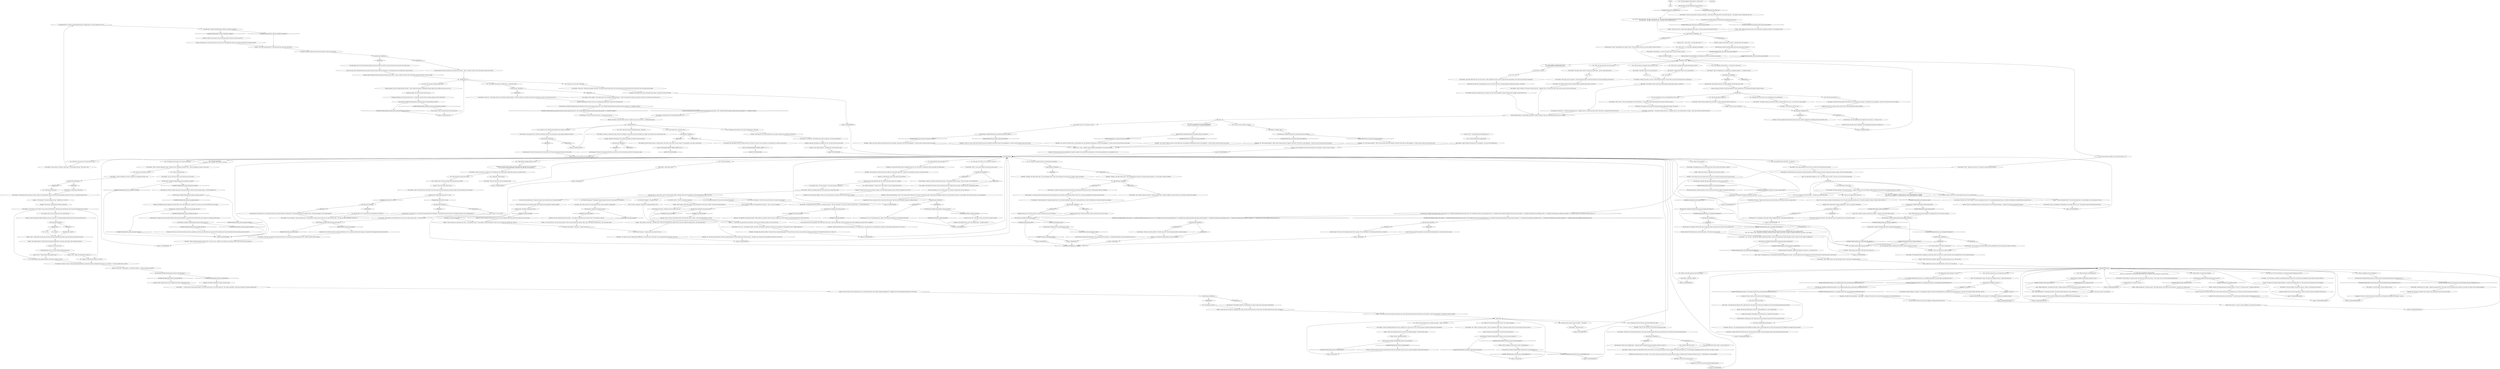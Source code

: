 # WHIRLING F1 / HARDIE TELLS YOU ABOUT LYNCHING
# The Lynching HUB
# ==================================================
digraph G {
	  0 [label="START"];
	  1 [label="input"];
	  2 [label="Conceptualization: It's almost an anthropological sight: watching him try to assert dominance over you."];
	  3 [label="You: \"*How* did you kill him?\""];
	  4 [label="Titus Hardie: Titus grins. \"I think you got your answer, Mr. Law.\""];
	  5 [label="Titus Hardie: \"Well...\" He picks up his beer can. \"Maybe you should just fuck off then?\""];
	  6 [label="You: \"You murdered him just like that -- no remorse?\""];
	  7 [label="Shanky: \"Yeah, who do you think we are?\""];
	  8 [label="Titus Hardie: \"About fuckin' time.\""];
	  9 [label="Reaction Speed: Just keep talking. Put something on the table. Something incriminating."];
	  10 [label="Titus Hardie: \"We all got a pair.\" He squints. \"We wore them the night we took the Pretty Boy out back and hung him. By the neck.\""];
	  11 [label="Kim Kitsuragi: The lieutenant waits for your reply. Patiently. His foot taps only a little."];
	  12 [label="Half Light: As he speaks, his fists contract, going through the pulling motion again, savouring it."];
	  13 [label="Logic: When the shit starts spinning it will *not* land on Mr. Claire -- that's the deal here. The fixer will ignore the notion completely, focusing on Titus' culpability."];
	  14 [label="Kim Kitsuragi: Variable[\"TASK.what_does_joyce_done\"]"];
	  15 [label="Variable[\"TASK.what_does_joyce_done\"]", shape=diamond];
	  16 [label="!(Variable[\"TASK.what_does_joyce_done\"])", shape=diamond];
	  17 [label="Suggestion: This is where he tries to sow discord between you two -- because he knows the company is responsible for bringing the mercenaries into town."];
	  18 [label="Logic: The autopsy did not reveal anything too conflicting this far. You just have to wing it."];
	  19 [label="You: \"We need more. Did you muffle him? We haven't heard any reports of screams.\""];
	  20 [label="Shanky: This little rat-faced fellow is solid, too. Always fidgety, yes -- but no change there."];
	  21 [label="Fat Angus: This one -- he's sweating profusely and has difficulty breathing. They've smartly kept him out of the conversation thus far. Definitely the weakest link in the chain."];
	  22 [label="Authority: Weren't you warned to *not* go down this path?! And yet you *still* go and do it..."];
	  23 [label="Elizabeth: \"No, you don't. What you have is seven honest men, who thought it forthcoming to tell you what happened -- so that you don't waste any more of your time.\""];
	  24 [label="LYNCHINGHUB"];
	  25 [label="You: (Bow to the bearded man.) \"Gangs are usually run by the oldest, most venerable member.\""];
	  26 [label="Jump to: [LYNCHINGHUB]"];
	  27 [label="Titus Hardie: \"Like what, copper?\""];
	  28 [label="Drama: Just keep it simple. He said they killed him. These uninitiated do not understand the fineries of Runic Science."];
	  29 [label="Jump to: [You: \"\"Guess what -- I've come upon somet...\"]"];
	  30 [label="You: (Address Elizabeth.) \"I don't have to. One of them was more complicit than others.\""];
	  31 [label="Jump to: [Titus Hardie: \"Titus grins. \"I think you got your...\"]"];
	  32 [label="Eugene: \"Yeah -- really. Had a gin and tonic up there, sang some Oranjese paratrooper song, and said he's gonna fuck everyone.\""];
	  33 [label="Half Light: It won't be for long, she means."];
	  34 [label="You: \"I need to talk to the victim.\""];
	  35 [label="Reaction Speed: No, he hasn't. Not yet."];
	  36 [label="Titus Hardie: \"And fuck you too, copper -- picking on Angus like this. We're done with this schoolyard shit. And just so you know, he *doesn't* have trouble breathing.\""];
	  37 [label="Shanky: \"Not in the *arresting mood*?\" His mean little eyes come alive with hatred."];
	  38 [label="Kim Kitsuragi: Variable[\"whirling.hardies_authority_strength_in_numbers\"]"];
	  39 [label="Variable[\"whirling.hardies_authority_strength_in_numbers\"]", shape=diamond];
	  40 [label="!(Variable[\"whirling.hardies_authority_strength_in_numbers\"])", shape=diamond];
	  41 [label="Perception (Sight): No such luck. Even *he* has a gun."];
	  42 [label="Visual Calculus: This is where the first shot will come from."];
	  43 [label="Kim Kitsuragi: IsKimHere()"];
	  44 [label="IsKimHere()", shape=diamond];
	  45 [label="!(IsKimHere())", shape=diamond];
	  46 [label="Jump to: [LYNCHINGHUB]"];
	  47 [label="Titus Hardie: \"Good luck with that.\" He grabs another beer. \"You've heard everything a *rent-a-cop* is gonna hear from us *real* law officials. You're lucky you didn't get a beating.\""];
	  48 [label="Jump to: [LYNCHINGHUB]"];
	  49 [label="Empathy: There's slight unease in him, suddenly. He regrets mentioning the rape."];
	  50 [label="Rhetoric: A trick question. Don't let her lead the conversation."];
	  51 [label="You: \"When did this *hanging incident* occur?\""];
	  52 [label="Glen: \"*Known* him?! We don't associate with scum like that, asshole!\""];
	  53 [label="Kim Kitsuragi: \"Don't worry,\" the lieutenant catches Titus's glance. \"We're *resourceful*. We'll find a good topic for us to discuss.\""];
	  54 [label="Kim Kitsuragi: Variable[\"TASK.get_the_dead_body_down_from_the_tree_done\"]"];
	  55 [label="Variable[\"TASK.get_the_dead_body_down_from_the_tree_done\"]", shape=diamond];
	  56 [label="!(Variable[\"TASK.get_the_dead_body_down_from_the_tree_done\"])", shape=diamond];
	  57 [label="Titus Hardie: \"Well,\" he says. \"You're not completely off. We *did* kill him -- we took him out back and hung him by the neck. Until he was dead.\""];
	  58 [label="Esprit de Corps: We had to have *something*. His foot-tapping has become less patient now."];
	  59 [label="Titus Hardie: \"Incriminating... now that's a big boy word.\" He puts his beer can down."];
	  60 [label="Reaction Speed: There's a catch hidden somewhere. He didn't confess so that you could take them all away. It's too simple."];
	  61 [label="Kim Kitsuragi: Variable[\"pier.joyce_met\"] == true"];
	  62 [label="Variable[\"pier.joyce_met\"] == true", shape=diamond];
	  63 [label="!(Variable[\"pier.joyce_met\"] == true)", shape=diamond];
	  64 [label="Kim Kitsuragi: \"Really?\""];
	  65 [label="You: \"I'm going to ask for one last time: Who did the dead man rape?\""];
	  66 [label="Physical Instrument: Certainly enough to not put up with this back-sass. Deliver a knock-down observation."];
	  67 [label="Kim Kitsuragi: Variable[\"whirling.hardie_eugene_our_bar\"]"];
	  68 [label="Variable[\"whirling.hardie_eugene_our_bar\"]", shape=diamond];
	  69 [label="!(Variable[\"whirling.hardie_eugene_our_bar\"])", shape=diamond];
	  70 [label="Jump to: [itstheendofthisbranch]"];
	  71 [label="You: All of them? Maybe *one* of them is fidgeting, cracking under the pressure?"];
	  72 [label="Titus Hardie: \"Yeah, lawman.\" He takes a step closer as well, fixing his ball cap. \"Why *don't* you?\""];
	  73 [label="Kim Kitsuragi: IsKimHere()"];
	  74 [label="IsKimHere()", shape=diamond];
	  75 [label="!(IsKimHere())", shape=diamond];
	  76 [label="Empathy: Beneath everything he's just a little bit grateful you didn't force him to get ugly."];
	  77 [label="Kim Kitsuragi: Variable[\"tc.sam_bo\"]"];
	  78 [label="Variable[\"tc.sam_bo\"]", shape=diamond];
	  79 [label="!(Variable[\"tc.sam_bo\"])", shape=diamond];
	  80 [label="Titus Hardie: \"Ain't no use keeping a stiff catalogue in your head, that's for sure.\" He wipes his mouth with the back of his hand."];
	  81 [label="You: \"How long had you known the victim?\""];
	  82 [label="Jump to: [LYNCHINGHUB]"];
	  83 [label="Kim Kitsuragi: \"The autopsy showed there were no ligature marks. His hands were not tied. Can you explain that?\""];
	  84 [label="Kim Kitsuragi: Variable[\"whirling.hardie_drama_rc_to_recognize_hardie_boys_are_lying_about_murdering_the_merc\"]"];
	  85 [label="Variable[\"whirling.hardie_drama_rc_to_recognize_hardie_boys_are_lying_about_murdering_the_merc\"]", shape=diamond];
	  86 [label="!(Variable[\"whirling.hardie_drama_rc_to_recognize_hardie_boys_are_lying_about_murdering_the_merc\"])", shape=diamond];
	  87 [label="Kim Kitsuragi: \"What are you doing, officer?\" He lowers his voice. \"We had enough questions to keep this going.\""];
	  88 [label="Rhetoric: You should have kept pushing if you had something."];
	  89 [label="confession"];
	  90 [label="You: \"A-ha, so you just confess to murder?\""];
	  91 [label="Kim Kitsuragi: IsKimHere()"];
	  92 [label="IsKimHere()", shape=diamond];
	  93 [label="!(IsKimHere())", shape=diamond];
	  94 [label="Titus Hardie: Titus grins. \"I think you got your answer, Mr. Law.\""];
	  95 [label="You: \"'Pines cow', who's that?\""];
	  96 [label="Reaction Speed: The lieutenant goes in for the leg sweep -- Titus does not see it coming."];
	  97 [label="Fat Angus: \"No.\" He looks up, startled, his forehead shiny from sweat. A few coiled locks are peeking out from under his warm woollen hat."];
	  98 [label="Shanky: \"Of course he's having trouble breathing -- just look at how fucking fat he is!\" The man next to the big guy bursts out laughing."];
	  99 [label="Jump to: [Untitled hub (04)]"];
	  100 [label="Kim Kitsuragi: Variable[\"whirling.hardies_perception_hear_elia_unbuttoning_his_holster\"]"];
	  101 [label="Variable[\"whirling.hardies_perception_hear_elia_unbuttoning_his_holster\"]", shape=diamond];
	  102 [label="!(Variable[\"whirling.hardies_perception_hear_elia_unbuttoning_his_holster\"])", shape=diamond];
	  103 [label="Jump to: [Hardiehub1]"];
	  104 [label="Titus Hardie: \"That's right, lawman.\" He spits through his teeth. \"And then we hanged the fuck.\""];
	  105 [label="Jump to: [EVIDENCE HUB]"];
	  106 [label="Rhetoric: All -- seven -- together. They're diluting responsibility. It's an anti-arrest tactic."];
	  107 [label="Encyclopedia: The River Esperance Correctional Facility -- a military prison run by the Coalition, dubbed *Reunion* by the inmates. The origin of the name is unknown."];
	  108 [label="Elizabeth: \"That's enough insinuation for today, Titus.\" She turns to you. \"Officer, your interview is drawing to an end. Don't waste your last questions.\""];
	  109 [label="Titus Hardie: \"Why?\" he hisses through his teeth. \"Because he was worthless mercenary scum -- *and* he stepped out of line. In *my* town.\""];
	  110 [label="Eugene: \"Yeah, this girl's on the mic, a beautiful girl, young. Gets into the second verse of 'Lover Lake'. The fucker grabs her legs, starts screaming...\""];
	  111 [label="Elizabeth: \"Titus, do *not* answer. You have been forthcoming enough.\""];
	  112 [label="You: \"Okay, besides crimes against karaoke, what did he actually do wrong?\""];
	  113 [label="Rhetoric: Seems like they don't want to talk about that rape Titus mentioned. Why not? This is a serious allegation. Make them talk about it."];
	  114 [label="Jump to: [assault hub]"];
	  115 [label="Logic: This is where an autopsy would come in handy -- you have to work with what you know."];
	  116 [label="Kim Kitsuragi: Variable[\"whirling.hardies_phys_int_enough_with_backsass\"]"];
	  117 [label="Variable[\"whirling.hardies_phys_int_enough_with_backsass\"]", shape=diamond];
	  118 [label="!(Variable[\"whirling.hardies_phys_int_enough_with_backsass\"])", shape=diamond];
	  119 [label="Alain: \"Right fucking here.\" He spreads his hands. \"Eugene already told you that the fuck had started coming to *our* bar...\""];
	  120 [label="Alain: \"Right fucking here.\" He spreads his hands. \"The fucker started coming to our bar. Asking for it.\""];
	  121 [label="You: First, tell me who's solid?"];
	  122 [label="You: Who's cracking under the pressure?"];
	  123 [label="Titus Hardie: \"Fuck off, Shanky,\" the big boss steps in. \"Angus is a powerful guy. All muscle.\""];
	  124 [label="Jump to: [itstheendofthisbranch]"];
	  125 [label="Inland Empire: The bore's the size of your eye. I can almost see the stars."];
	  126 [label="You: \"Fine, I only have one pair of handcuffs anyway.\" (Back off.)"];
	  127 [label="You: \"You're involved. Somehow. I just don't have proof -- yet.\""];
	  128 [label="You: \"I have spoken to the head of the Union.\"\n\"We have spoken to the head of the Union.\""];
	  129 [label="You: \"So, what are we going to do now?\" (Conclude the questioning.)"];
	  130 [label="Titus Hardie: \"We hanged him up by his neck until he got real still. Wasn't that obvious, copper?\""];
	  131 [label="Titus Hardie: \"Quiet!\" Titus gives Glen a stern look. \"He came around 'bout three weeks ago, when that *Pines* cow first sailed into town. Happy?\""];
	  132 [label="Kim Kitsuragi: IsKimHere()"];
	  133 [label="IsKimHere()", shape=diamond];
	  134 [label="!(IsKimHere())", shape=diamond];
	  135 [label="Kim Kitsuragi: IsKimHere()"];
	  136 [label="IsKimHere()", shape=diamond];
	  137 [label="!(IsKimHere())", shape=diamond];
	  138 [label="You: Things aren't quite right here, are they?"];
	  139 [label="You: Variable[\"whirling.hardie_drama_rc_to_recognize_hardie_boys_are_lying_about_murdering_the_merc\"]"];
	  140 [label="Variable[\"whirling.hardie_drama_rc_to_recognize_hardie_boys_are_lying_about_murdering_the_merc\"]", shape=diamond];
	  141 [label="!(Variable[\"whirling.hardie_drama_rc_to_recognize_hardie_boys_are_lying_about_murdering_the_merc\"])", shape=diamond];
	  142 [label="Jump to: [LYNCHINGHUB]"];
	  143 [label="You: \"Glad we cleared that up.\""];
	  144 [label="Half Light: The man gets a strange gleam in his eyes. His fists contract as if going through the pulling motion again, savouring it."];
	  145 [label="Titus Hardie: \"We did this,\" -- he looks you dead in the eye -- \"together. All of us. Until he was dead. That's why there's a container belt around his neck.\""];
	  146 [label="Half Light: As he speaks, his fists contract, going through the pulling motion again, savouring it."];
	  147 [label="Kim Kitsuragi: Variable[\"whirling.hardies_rhet_show_them_some_evidence\"]"];
	  148 [label="Variable[\"whirling.hardies_rhet_show_them_some_evidence\"]", shape=diamond];
	  149 [label="!(Variable[\"whirling.hardies_rhet_show_them_some_evidence\"])", shape=diamond];
	  150 [label="Shanky: \"Yeah, go arrest communism!\""];
	  151 [label="Untitled hub"];
	  152 [label="Kim Kitsuragi: \"No, no,\" the lieutenant says, calmly. \"We'll stay here and discuss what happened that night.\""];
	  153 [label="Kim Kitsuragi: \"By the 'Pines cow' you mean Joyce Messier, the representative for Wild Pines?\" The lieutenant pretends to check his notes. \"The same company you're striking against?\""];
	  154 [label="Eugene: \"'Show me your cunt! Why don't you show me your cunt?' Then he gets knocked on the head with a wine bottle -- doesn't even fall down!\" He shakes his head in disbelief."];
	  155 [label="Titus Hardie: \"What about him?\""];
	  156 [label="You: \"Where did all this action take place?\""];
	  157 [label="Kim Kitsuragi: IsKimHere()"];
	  158 [label="IsKimHere()", shape=diamond];
	  159 [label="!(IsKimHere())", shape=diamond];
	  160 [label="Suggestion: Rent-a-cop? So that's what this is about. He doesn't see you as his equal."];
	  161 [label="New jump"];
	  162 [label="Rhetoric: He killed the guy for stepping out of line? What, is Mr. Titus Hardie here a *fascist*? No sir, he is not. Get to the bottom of it. Ask again."];
	  163 [label="Elizabeth: \"Are you deaf? There will be no singling anyone out. You can't arrest *a* Hardie boy without arresting *all* Hardie boys.\""];
	  164 [label="You: (Point at Elizabeth.) \"I thought she did.\""];
	  165 [label="Composure: Titus is solid as a rock, and so are a few others, but..."];
	  166 [label="You: (Lie) \"He told me it was you who killed him. Why is that?\""];
	  167 [label="You: \"Guess what -- I've come upon something incriminating.\""];
	  168 [label="Elizabeth: \"No.\" The woman interjects. \"These *seven* honest men have *equally* come forth. They told you what happened -- so that you don't waste any more of your time.\""];
	  169 [label="Elizabeth: \"That's for the courts in Le Jardin to decide, not for the officer making an arrest. Which we all know you won't be.\""];
	  170 [label="Theo: The old man lets out an annoyed cough, then reaches into his pocket for another cigarette."];
	  171 [label="Titus Hardie: \"Why don't you ask *her* about the Pretty Boy? I'm sure she has interesting things to say -- when you ask her *hard* enough.\""];
	  172 [label="Eugene: \"Yeah, he said it was his 'favourite joint' now, started coming here every night! Drinking, grabbing girls -- grabbed one of ours mid-karaoke. Right there on the stage!\""];
	  173 [label="You: \"Was this the same girl who was sexually assaulted -- *raped*, you said?\""];
	  174 [label="You: \"Right, but *who* did he rape then? This is a very serious allegation.\""];
	  175 [label="Jump to: [itstheendofthisbranch]"];
	  176 [label="Encyclopedia: All mighty god! Even Dick Mullen only has a .45!"];
	  177 [label="Titus Hardie: \"Am I gonna have to?\" He tilts his head like a hawk, eyes narrowing to a mere shadow beneath his ball cap."];
	  179 [label="Titus Hardie: \"How the fuck do I know? Anyone could have shot him. Target practice maybe?\" Another sip. He's tight-lipped suddenly."];
	  180 [label="Kim Kitsuragi: IsKimHere()"];
	  181 [label="IsKimHere()", shape=diamond];
	  182 [label="!(IsKimHere())", shape=diamond];
	  183 [label="Kim Kitsuragi: \"I've done this job for long enough to know that people don't just confess to first-degree murder. *Even* if it is a group responsibility. We're going to look into this.\""];
	  184 [label="Composure: This isn't a man who just loses his cool in a murderous way. There was more than one line crossed. The situation must have been beyond critical. Ask him again why he did it."];
	  185 [label="You: \"Why are your boot prints all over the scene?\""];
	  186 [label="Kim Kitsuragi: \"Can you give us a few more details? Did you muffle him? We haven't heard any reports of screams.\""];
	  187 [label="Elizabeth: \"Maybe wrap it up instead?\" She doesn't even look at you."];
	  188 [label="Logic: We've hit a wall. Giving the body a more thorough look might give us some leverage. Just saying."];
	  189 [label="Titus Hardie: \"The Pretty Boy?\" He takes a sip from his can. \"You guys really love talking about that Pretty Boy...\"\n\"The Pretty Boy?\" He takes a sip from his can. \"You really *love* talking about him...\""];
	  190 [label="You: \"Yes -- him.\""];
	  191 [label="You: \"I wanna talk about the hanging again.\""];
	  192 [label="Jump to: [You: \"\"I wanna talk about the hanging aga...\"]"];
	  193 [label="Kim Kitsuragi: IsKimHere()"];
	  194 [label="IsKimHere()", shape=diamond];
	  195 [label="!(IsKimHere())", shape=diamond];
	  196 [label="Shanky: \"It's not the fat-ass!\" the scrawny guy shrieks. \"Titus runs the Hardie boys, genius! That's why we're called the *Hardie boys*, ain't that right, fellas?\""];
	  197 [label="You: \"Right, but what did he actually do *wrong*?\""];
	  198 [label="Kim Kitsuragi: Variable[\"whirling.hardie_authority_two_years_of_cop_school\"]"];
	  199 [label="Variable[\"whirling.hardie_authority_two_years_of_cop_school\"]", shape=diamond];
	  200 [label="!(Variable[\"whirling.hardie_authority_two_years_of_cop_school\"])", shape=diamond];
	  201 [label="You: \"How did you manage to overpower him?\"\n\"Wasn't he a trained killer, from Oranjese special forces? If yes, then how did you manage to overpower him?\""];
	  202 [label="You: \"Mr. Tatts, what did you use to knock the victim out?\""];
	  203 [label="Kim Kitsuragi: Variable[\"whirling.hardies_reaction_kim_goes_for_legsweep\"]"];
	  204 [label="Variable[\"whirling.hardies_reaction_kim_goes_for_legsweep\"]", shape=diamond];
	  205 [label="!(Variable[\"whirling.hardies_reaction_kim_goes_for_legsweep\"])", shape=diamond];
	  206 [label="Reaction Speed: That definitely caught him off guard. In comes No. 2 to take care of it."];
	  207 [label="Esprit de Corps: Easy. Walk back from the provocation. They're armed, and they outnumber us. The lieutenant tries to establish eye contact with you."];
	  208 [label="Hand/Eye Coordination: That's an Ister 50. A Zsiemsk-made monstrosity. It'll blow your head clean off."];
	  209 [label="Rhetoric: He doesn't *actually* want to hurt you. There's an easy way out of this -- a self-deprecating joke."];
	  210 [label="Kim Kitsuragi: IsKimHere()"];
	  211 [label="IsKimHere()", shape=diamond];
	  212 [label="!(IsKimHere())", shape=diamond];
	  213 [label="Jump to: [LYNCHINGHUB]"];
	  214 [label="Kim Kitsuragi: Variable[\"TASK.return_to_hardies_with_more_evidence\"]"];
	  215 [label="Variable[\"TASK.return_to_hardies_with_more_evidence\"]", shape=diamond];
	  216 [label="!(Variable[\"TASK.return_to_hardies_with_more_evidence\"])", shape=diamond];
	  217 [label="Elizabeth: \"No.\" The woman interjects. \"These *seven* honest men have *equally* come forth. They told you what happened -- so that you don't waste any more of your time.\""];
	  218 [label="Titus Hardie: \"The stupid-ass cow Wild Pines sent to fuck us over. But you know what...\" He rubs his chin."];
	  219 [label="Kim Kitsuragi: Variable[\"whirling.hardies_heard_someone_was_raped\"]"];
	  220 [label="Variable[\"whirling.hardies_heard_someone_was_raped\"]", shape=diamond];
	  221 [label="!(Variable[\"whirling.hardies_heard_someone_was_raped\"])", shape=diamond];
	  222 [label="Alain: \"Or sent them to Reunion to *rot* -- for twenty years, for *life*?!\" He says it as if it were worse than dying."];
	  223 [label="Shanky: \"Didn't they teach you *anything* at the cop school, idiot?\""];
	  224 [label="Titus Hardie: \"No, no, no...\" He shakes his head: \"FUCK NO! The big dick is right here, asshole! You're looking at it!\" He grabs his crotch. \"Right fucking here!\""];
	  225 [label="Kim Kitsuragi: IsKimHere()"];
	  226 [label="IsKimHere()", shape=diamond];
	  227 [label="!(IsKimHere())", shape=diamond];
	  228 [label="Kim Kitsuragi: \"What kind of mercenary?\""];
	  229 [label="Titus Hardie: \"The kind that shows up when you start a strike. The *experienced* kind, too. Had Co Hoi and Semenine written all over him -- ex-Oranjese Special Forces.\""];
	  230 [label="Titus Hardie: He looks you dead in the eye. \"Because we *did*. All of us together. I hope he told the story straight. I hope he told it well.\""];
	  231 [label="Titus Hardie: \"Container belt? Like we use in the harbour?\""];
	  232 [label="Titus Hardie: \"Vermillion? Like we use in the harbour?\""];
	  233 [label="Shanky: A burst of laughter in the room; the little guy is the loudest. \"Good one, Titus!\" he fawns."];
	  234 [label="Kim Kitsuragi: IsKimHere()"];
	  235 [label="IsKimHere()", shape=diamond];
	  236 [label="!(IsKimHere())", shape=diamond];
	  237 [label="Kim Kitsuragi: Variable[\"yard.hanged_spoke_to_the_corpse\"]  or  (Variable[\"whirling.hardie_postviscal_scan\"]  and  Variable[\"yard.sense_viscal_greeting_done\"])  or  Variable[\"cargo.containeryard_finish_the_pile_of_belts_thought\"]  or  Variable[\"yard.hanged_rope_airlifting_carfo\"]  or  Variable[\"yard.hanged_rope_industrial_strength\"]  or  Variable[\"cargo.evrart_hardieboys_did_the_merco_in\"]"];
	  238 [label="Variable[\"yard.hanged_spoke_to_the_corpse\"]  or  (Variable[\"whirling.hardie_postviscal_scan\"]  and  Variable[\"yard.sense_viscal_greeting_done\"])  or  Variable[\"cargo.containeryard_finish_the_pile_of_belts_thought\"]  or  Variable[\"yard.hanged_rope_airlifting_carfo\"]  or  Variable[\"yard.hanged_rope_industrial_strength\"]  or  Variable[\"cargo.evrart_hardieboys_did_the_merco_in\"]", shape=diamond];
	  239 [label="!(Variable[\"yard.hanged_spoke_to_the_corpse\"]  or  (Variable[\"whirling.hardie_postviscal_scan\"]  and  Variable[\"yard.sense_viscal_greeting_done\"])  or  Variable[\"cargo.containeryard_finish_the_pile_of_belts_thought\"]  or  Variable[\"yard.hanged_rope_airlifting_carfo\"]  or  Variable[\"yard.hanged_rope_industrial_strength\"]  or  Variable[\"cargo.evrart_hardieboys_did_the_merco_in\"])", shape=diamond];
	  240 [label="Jump to: [Hardiehub1]"];
	  241 [label="Encyclopedia: Chaise électrique is the method of capital punishment in Revachol under the Coalition. During the Suzerain's reign it used to be the firing squad."];
	  242 [label="Empathy: He's clearly been in solitary confinement -- and at a young age, nonetheless."];
	  243 [label="Titus Hardie: \"You keep him the fuck out of this.\" He leans toward you. \"We have *autonomy*. It's all on us. Evrart runs the Union -- *I* run the Hardie boys.\""];
	  244 [label="You: \"So he was a mercenary, that's it?\""];
	  245 [label="You: \"Really?\""];
	  246 [label="Alain: \"My fucking elbow, copper.\" He looks you straight in the eye. \"Samaran boxing-style.\""];
	  247 [label="Shanky: \"Right fucking here.\" He looks around. \"The fucker pranced in here like he owns the place -- got what was coming to him.\""];
	  248 [label="Kim Kitsuragi: Variable[\"whirling.hardie_eugene_our_bar\"]"];
	  249 [label="Variable[\"whirling.hardie_eugene_our_bar\"]", shape=diamond];
	  250 [label="!(Variable[\"whirling.hardie_eugene_our_bar\"])", shape=diamond];
	  251 [label="Jump to: [itstheendofthisbranch]"];
	  252 [label="Eugene: Him neither. Mostly keeps to his tomato juice, or whatever he's got there."];
	  253 [label="Kim Kitsuragi: By your side, the lieutenant keeps his hand away from his holster. You hear the nylon of his coat hiss as he steps closer."];
	  254 [label="Kim Kitsuragi: IsKimHere()"];
	  255 [label="IsKimHere()", shape=diamond];
	  256 [label="!(IsKimHere())", shape=diamond];
	  257 [label="Jump to: [NewspaperEndgame(\"HARIES_ARREST_W_KI ...]"];
	  258 [label="Jump to: [LYNCHINGHUB]"];
	  259 [label="Electrochemistry: Tomato juice? Just tomato juice? A non-alcoholic tomato juice? What's the point of that?"];
	  260 [label="Half Light: No, fuck him. Murder rage never came from *nothing*. Hit him with the question again -- why'd he fucking do it?"];
	  261 [label="Kim Kitsuragi: Variable[\"whirling.hardies_gonna_ask_again_old_man\"]"];
	  262 [label="Variable[\"whirling.hardies_gonna_ask_again_old_man\"]", shape=diamond];
	  263 [label="!(Variable[\"whirling.hardies_gonna_ask_again_old_man\"])", shape=diamond];
	  264 [label="Kim Kitsuragi: Variable[\"whirling.hardies_gonna_ask_again_old_man\"]"];
	  265 [label="Variable[\"whirling.hardies_gonna_ask_again_old_man\"]", shape=diamond];
	  266 [label="!(Variable[\"whirling.hardies_gonna_ask_again_old_man\"])", shape=diamond];
	  267 [label="You: \"Why did you kill him?\"\n\"I'm going to ask you again, Titus. Why'd you kill him?\""];
	  268 [label="You: \"Honestly, I drink so much I can't really remember anyone I've sent behind bars.\""];
	  269 [label="Titus Hardie: Titus grins. \"Rest assured, lawman, none worse than our guy. He got what was coming to him.\""];
	  270 [label="Elizabeth: \"You don't have to answer any of his questions,\" the fixer turns to remind Titus.\n\"You don't have to keep answering his questions,\" the fixer turns to remind Titus."];
	  271 [label="You: \"The autopsy revealed the victim's hands were not tied. No signs of struggle. How do you explain *that*?\"\n\"Now *you* listen to *me*, Sonny-Jim. The autopsy showed the victim's hands weren't tied. No signs of struggle. Explain this and make it 'real simple'.\""];
	  272 [label="You: \"Why was there a *Vermillion* belt around his neck?\""];
	  273 [label="Shanky: \"They love him, boss. Spent all day digging around in there. Can't get enough of that Pretty Boy smell.\""];
	  274 [label="Rhetoric: You had something other than the bizarre vision too, right? You better have something, because this didn't work."];
	  275 [label="You: (Address Titus.) \"No, but seriously -- who calls the shots around here?\""];
	  276 [label="You: \"It's the eighth Hardie boy. The one who's missing. The big dick.\""];
	  277 [label="Fat Angus: The sweaty man turns red and looks first down, then around him, apologetically."];
	  278 [label="Eugene: \"A live grenade.\" The man spreads his arms. \"Right here in *our* bar!\""];
	  279 [label="Eugene: \"Cause one night he walked straight up to the mic and said: 'I'm Oranjese goddamn Special Forces and I'm gonna fuck you all'.\""];
	  280 [label="Titus Hardie: \"... to kill us all if we don't open the gates, if we don't let the scabs in. If we don't bend over.\" He cracks his knuckles. \"And that was *before* he started coming *here*.\""];
	  281 [label="Kim Kitsuragi: \"He grabbed someone?\" The lieutenant is trying to make sense of this flood of information."];
	  282 [label="You: \"Embarrassment? That's idiotic. I need to talk to her.\""];
	  283 [label="Endurance: A single sentence would wear him out. He can't take the *length* of the questioning. Keep it going long enough and he'll crack."];
	  284 [label="You: \"Hey, you!\" (Turn to the big guy.) \"You having trouble breathing over there?\""];
	  285 [label="Kim Kitsuragi: Variable[\"whirling.hardie_of_course_hes_got_trouble_bretahing_look_how_fucking_fat_he_is\"]"];
	  286 [label="Variable[\"whirling.hardie_of_course_hes_got_trouble_bretahing_look_how_fucking_fat_he_is\"]", shape=diamond];
	  287 [label="!(Variable[\"whirling.hardie_of_course_hes_got_trouble_bretahing_look_how_fucking_fat_he_is\"])", shape=diamond];
	  288 [label="Half Light: A fearful readiness, like an electrical charge, raises hairs in the room."];
	  289 [label="You: \"You're under arrest.\" (Grab his wrist.)"];
	  290 [label="Empathy: Beneath everything he's grateful, just a bit. You don't force him to get ugly."];
	  291 [label="Titus Hardie: \"Yes, run home, lonely *rent-a-cop*.\" He grabs another beer. \"*Real* law officials are done with you. You're lucky you didn't get a beating.\""];
	  292 [label="Kim Kitsuragi: Variable[\"TASK.return_to_hardies_with_more_evidence\"]"];
	  293 [label="Variable[\"TASK.return_to_hardies_with_more_evidence\"]", shape=diamond];
	  294 [label="!(Variable[\"TASK.return_to_hardies_with_more_evidence\"])", shape=diamond];
	  295 [label="Composure: Keep your eye on this 'powerful guy'. Sooner or later he's going to break like a piece of twig."];
	  296 [label="Jump to: [NewspaperEndgame(\"HARIES_ARREST\", \"M ...]"];
	  297 [label="Suggestion: This was a good move. Also, notice how Titus doesn't *like* her much. Especially when she's calling the shots."];
	  298 [label="Jump to: [LYNCHINGHUB]"];
	  299 [label="You: \"Be more specific. How did you subdue him?\""];
	  300 [label="Jump to: [LYNCHINGHUB]"];
	  301 [label="You: \"What kind of mercenary?\""];
	  302 [label="You: \"Yes. Why?\""];
	  303 [label="You: \"Yes.\""];
	  304 [label="Kim Kitsuragi: IsKimHere()"];
	  305 [label="IsKimHere()", shape=diamond];
	  306 [label="!(IsKimHere())", shape=diamond];
	  307 [label="Titus Hardie: \"How many people have you sent to the *chaise*? Ever felt remorse for them?\""];
	  308 [label="You: (Point at the harbour.) \"Evrart Claire runs the Union. You answer to him, right?\""];
	  309 [label="Authority: He *has* authority in the group, but it wasn't him calling the shots that night. Hasn't been him for a long time."];
	  310 [label="Authority: He wasn't calling the shots that night... or any night. If anything, he was used as a tool -- for carrying, or clean-up."];
	  311 [label="Kim Kitsuragi: IsKimHere()"];
	  312 [label="IsKimHere()", shape=diamond];
	  313 [label="!(IsKimHere())", shape=diamond];
	  314 [label="You: \"By the 'Pines cow' you mean Joyce, the negotiator for Wild Pines?\""];
	  315 [label="Titus Hardie: \"Wrong?!\" he roars. \"He harassed women. Raped one. Harassed workers. Threatened to kill some as a *warning*...\" He wipes spittle from his mouth."];
	  316 [label="Kim Kitsuragi: IsKimHere()"];
	  317 [label="IsKimHere()", shape=diamond];
	  318 [label="!(IsKimHere())", shape=diamond];
	  319 [label="Jump to: [assault hub]"];
	  320 [label="Kim Kitsuragi: Variable[\"TASK.perform_field_autopsy_done\"]"];
	  321 [label="Variable[\"TASK.perform_field_autopsy_done\"]", shape=diamond];
	  322 [label="!(Variable[\"TASK.perform_field_autopsy_done\"])", shape=diamond];
	  323 [label="Eugene: \"Yeah, man, weren't you listening?\""];
	  324 [label="Composure: This one is a stone wall. You won't get more out of them about the night of the murder -- not yet."];
	  325 [label="Untitled hub (06)"];
	  326 [label="Shanky: \"The little guy? *You're* the little guy now,\" he grins, the gap in his teeth like a rotting hole."];
	  327 [label="Kim Kitsuragi: Variable[\"yard.footprints_seen\"]"];
	  328 [label="Variable[\"yard.footprints_seen\"]", shape=diamond];
	  329 [label="!(Variable[\"yard.footprints_seen\"])", shape=diamond];
	  330 [label="Inland Empire: Countless lines separate life and death. What terminal boundary was crossed here? Men like Titus don't murder over nothing. Ask him again."];
	  331 [label="Kim Kitsuragi: Variable[\"yard.hanged_result_hands_not_tied\"]"];
	  332 [label="Variable[\"yard.hanged_result_hands_not_tied\"]", shape=diamond];
	  333 [label="!(Variable[\"yard.hanged_result_hands_not_tied\"])", shape=diamond];
	  334 [label="Titus Hardie: The last thing you hear is a little murmur. Not a blast, not an echo. No one screams. It's impossible to say where it comes from..."];
	  335 [label="You: \"What I do is *different*. I enforce the law. You just kill people like it's nothing.\"\n\"What we do is *different*. We enforce the law. You just kill people like it's nothing.\""];
	  336 [label="Titus Hardie: \"But you see, a *law*, lawman,\" he says, squeezing his beer can, \"is something people agree upon.  And here in Martinaise we agreed that this man had to die.\""];
	  337 [label="Jump to: [LYNCHINGHUB]"];
	  338 [label="You: \"Right. Maybe another question then?\""];
	  339 [label="Titus Hardie: \"We overpowered him, dragged his unconscious body to the tree, put a noose around his neck and hanged him 'til he was dead and steady.\""];
	  340 [label="Titus Hardie: \"Uh... we, huh...\" He looks even more irritated than before. \"Look, I'm not gonna play Twenty Questions with you, coppo. I'll say it again: We killed him.\""];
	  341 [label="Elizabeth: \"Disregard the outburst, officer.\" She gives Titus a condescending glance. \"None of the boys have any more comments on their power relations. That night they acted as one. That's all.\""];
	  342 [label="Titus Hardie: \"Evrart?\""];
	  343 [label="Kim Kitsuragi: \"Funny,\" the lieutenant says without a smile. \"But my partner and I have a serious matter to discuss with you.\""];
	  344 [label="You: \"He said communism killed him.\""];
	  345 [label="Titus Hardie: \"Well, what'cha chatting me up for then? Go arrest communism before it skips town.\""];
	  346 [label="Authority: They're playing to their *considerable* strength in numbers. Don't talk about arresting them. You'll only bring attention to your inability to do so."];
	  347 [label="You: And Reunion, what's that?"];
	  348 [label="Shanky: \"Theo's a great guy, a great guy, but c'mon...\" He spreads his arms. \"*Titus Hardie* runs the Hardie boys. That's why we're called the *Hardie boys*, genius!\""];
	  349 [label="Rhetoric: \"...that there's any question who's the leader.\" That's how he would have ended it. Titus won't let him."];
	  350 [label="Authority: That's it. There's some kind of power issue they don't want to admit -- and the missing Hardie is involved."];
	  351 [label="Titus Hardie: \"I can't prove it, but I *know* he was sent by the Wild Pines. They hire merc-shit like that. Story of every strike from here to Samara.\""];
	  352 [label="Rhetoric: From rape -- to harassment -- to threats of violence -- why the strange de-escalation?"];
	  353 [label="Kim Kitsuragi: Variable[\"whirling.hardie_rhetoric_why_deescalate\"]"];
	  354 [label="Variable[\"whirling.hardie_rhetoric_why_deescalate\"]", shape=diamond];
	  355 [label="!(Variable[\"whirling.hardie_rhetoric_why_deescalate\"])", shape=diamond];
	  356 [label="Authority: They keep speaking for Titus so that he wouldn't get his hands muddy with too much explaining."];
	  357 [label="Authority: Titus lets the others clear out the details -- so he doesn't get his hands muddy with explaining too much."];
	  358 [label="You: \"There's something you're not telling me.\""];
	  359 [label="Jump to: [itstheendofthisbranch]"];
	  360 [label="Jump to: [itstheendofthisbranch]"];
	  361 [label="Kim Kitsuragi: Variable[\"whirling.hardies_hecordination_iter50_zsiemsk_made_monstrosity\"]  and  Variable[\"doomed.bookstore_mullen_crime_hub_reached\"]  or  Variable[\"tc.mullen\"]"];
	  362 [label="Variable[\"whirling.hardies_hecordination_iter50_zsiemsk_made_monstrosity\"]  and  Variable[\"doomed.bookstore_mullen_crime_hub_reached\"]  or  Variable[\"tc.mullen\"]", shape=diamond];
	  363 [label="!(Variable[\"whirling.hardies_hecordination_iter50_zsiemsk_made_monstrosity\"]  and  Variable[\"doomed.bookstore_mullen_crime_hub_reached\"]  or  Variable[\"tc.mullen\"])", shape=diamond];
	  364 [label="Titus Hardie: \"Good one.\" The big man nods, but he's not laughing. \"You need to go and cool off right now, copper. Can't joke your way out of the next one.\""];
	  365 [label="Elizabeth: \"Nothing,\" her reply comes sharp. \"Your investigation here is done. You should go back to Jamrock -- to your station, where you belong.\""];
	  366 [label="Jump to: [You: \"\"Okay, besides crimes against karao...\"]"];
	  367 [label="Jump to: [Hardiehub1]"];
	  368 [label="Jump to: [LYNCHINGHUB]"];
	  369 [label="Encyclopedia: Samaran boxing, or *Sam Bo*, is an eloquently violent set of one-on-one fighting moves originating from the Samaran isola. *Sam Bo style* implies stealth, cleverness, and cool."];
	  370 [label="You: \"I have spoken to the dead man -- in a *bizarre* occult vision.\""];
	  371 [label="Shanky: \"That's right, asshole! Titus Hardie runs the Hardie boys! Ain't that so, fellas?\" He looks around for approval."];
	  372 [label="Alain: \"Yeah, *I* knocked him out.\" The tattooed one speaks up, banging on his chest. \"Came up behind him and clubbed him in the back of the head. He went down like a sack of sand.\""];
	  373 [label="Kim Kitsuragi: IsKimHere()"];
	  374 [label="IsKimHere()", shape=diamond];
	  375 [label="!(IsKimHere())", shape=diamond];
	  376 [label="Titus Hardie: \"Why not? Yap my ear off, I got nothing to hide.\""];
	  377 [label="You: \"Honestly, the occult vision was too confusing for me to understand.\""];
	  378 [label="You: \"That's it, the game's over. I got the perpetrator!\"\n\"That's it, the game's over. We got the perpetrator!\""];
	  379 [label="Rhetoric: This isn't something he came up with on the spot. It's his standard reasoning -- a product of many years of being Titus Hardie."];
	  380 [label="Titus Hardie: He nods to his friend. \"The fucker got what was coming to him. Our conscience is clean.\""];
	  381 [label="Elizabeth: \"Yes, there are *some* administrative differences,\" she gives Titus a stern look, \"but on that night they all acted as *one* man.\""];
	  382 [label="You: \"Hold on, how do you even know he was in special forces?\""];
	  383 [label="Drama: Sire, the tale is true."];
	  384 [label="Titus Hardie: \"What you *need* is to get THE FUCK OUT OF MY FACE!\" You hear the aluminium crack in his palm as he squeezes the beer can. \"I've had enough of explaining myself to you fucks. He's dead, it's done!\""];
	  385 [label="Drama: This one has a distinct style. He puts so much whiny emotion into everything he says it's hard to see if he's lying. But he *could* be."];
	  386 [label="Empathy: His 'all muscle' comment wasn't sarcastic. He's genuinely trying to look out for Angus."];
	  387 [label="You: \"Easy now. Let's just talk.\" (Back off.)"];
	  388 [label="Titus Hardie: \"Wise move.\" He leans back against the table. \"You made the right choice there. Now make another one and get the fuck out of our booth. We're not gonna do this again.\""];
	  389 [label="Titus Hardie: \"Huh?!\" A sip of beer makes the surprise go down easier."];
	  390 [label="EVIDENCE HUB"];
	  391 [label="Titus Hardie: \"Who do you fucking think does?\" He sounds more amused than angry."];
	  392 [label="Shanky: \"This asshole is worse than...\" He falls silent. \"Titus runs the Hardie boys, genius! That's why we're called the *Hardie boys*, ain't that right, fellas?\""];
	  393 [label="Shanky: \"*Doesn't remember them*!\" the rat-faced man shouts. \"He just forgets! Are you hearing this, Titus?\""];
	  394 [label="You: \"No more questions.\""];
	  395 [label="Titus Hardie: \"So am I. Now how about you get the fuck out of my town?\""];
	  396 [label="Authority: You stepped on some big toes there. Tried to take out a satellite. That's not how it's going to go. They'd rather rot in jail than implicate Mr. Claire in this mess."];
	  397 [label="Kim Kitsuragi: \"By the 'Pines cow', you mean the representative for Wild Pines?\" The lieutenant checks his notes. \"The shipping company you're striking against?\""];
	  398 [label="Titus Hardie: \"*And* he stepped out of line,\" he repeats, jaw clamped shut like a vice."];
	  399 [label="Shanky: \"We couldn't believe it, either. But he fucking did. Right there,\" he points at the stage, \"like some kind of animal.\""];
	  400 [label="You: \"Cool.\""];
	  401 [label="Empathy: He regrets mentioning it, hopes you didn't notice."];
	  402 [label="Kim Kitsuragi: IsKimHere()"];
	  403 [label="IsKimHere()", shape=diamond];
	  404 [label="!(IsKimHere())", shape=diamond];
	  405 [label="Jump to: [itstheendofthisbranch]"];
	  406 [label="Untitled hub (04)"];
	  407 [label="You: Wait, why are they reaching for their belts?"];
	  408 [label="You: \"How does the *bullet* in his head factor into this?\""];
	  409 [label="Kim Kitsuragi: \"There was a bullet in the dead man's brain,\" the lieutenant checks his notes. \"Why was it there, if you hanged him?\""];
	  410 [label="Kim Kitsuragi: IsKimHere()"];
	  411 [label="IsKimHere()", shape=diamond];
	  412 [label="!(IsKimHere())", shape=diamond];
	  413 [label="Elizabeth: \"There is no catch. These seven honest men have all *equally* come forth to tell you what happened -- so that you don't waste any more of your time.\""];
	  414 [label="Jump to: [You: \"\"Right, but what did he actually do...\"]"];
	  415 [label="Elizabeth: She sounds almost helpful: \"What you *can* do right now is go back to your station and write a *report*.\""];
	  416 [label="You: (Point at Fat-Angus.) \"The biggest animal dominates the herd. I'm guessing it's the big one.\""];
	  417 [label="Shanky: \"Then we left him for seagulls, maggots,\" the small man points at you, \"and you fucks.\""];
	  418 [label="You: \"Right, I have other questions about the lynching.\""];
	  419 [label="Titus Hardie: \"You mean *these* boots?\" He raises his worker boot -- size 46, steel reinforced toe."];
	  420 [label="Kim Kitsuragi: IsKimHere()"];
	  421 [label="IsKimHere()", shape=diamond];
	  422 [label="!(IsKimHere())", shape=diamond];
	  423 [label="Titus Hardie: \"Goddamn right, I...\""];
	  424 [label="Alain: \"Oh, so you're just a simple, well-meaning man, huh?\" He spits on the ground before him. \"Ever been in solitary? Prison is *torture*, that's what it is.\""];
	  425 [label="Kim Kitsuragi: \"So is hanging a man slowly, without breaking his neck,\" the lieutenant replies dryly."];
	  426 [label="Kim Kitsuragi: IsKimHere()"];
	  427 [label="IsKimHere()", shape=diamond];
	  428 [label="!(IsKimHere())", shape=diamond];
	  429 [label="Titus Hardie: \"No,\" he stresses, \"I mean *the Pines cow*. The stupid-ass cow they sent in to fuck us over. But you know what...\" He rubs his chin, pretending to mull it over."];
	  430 [label="You: \"He grabbed someone?\""];
	  431 [label="Kim Kitsuragi: \"What are you talking about -- embarrassment? If someone has been sexually assaulted, we need to...\""];
	  432 [label="Titus Hardie: \"With *numbers*, asshole, how do you think?\" He looks at the woman. \"You're right, Lizzy, I've done enough explaining here.\""];
	  433 [label="Alain: Alain -- who looks like he might be Titus' right hand man. The least antsy of the bunch; definitely not his first time being questioned by the police."];
	  434 [label="Titus Hardie: \"Look, coppers.\" Titus opens up his vest, revealing a holstered firearm. \"I know you think you're doing your job here, but there are *seven* of us and two of you.\""];
	  435 [label="Reaction Speed: Guns are stocked between the belts -- three, maybe four firearms. Although Fat Angus might be just pulling up his pants, not sure..."];
	  436 [label="Titus Hardie: \"So, little guy,\" the frontman nods, still not smiling. \"You had some questions?\""];
	  437 [label="Drama: Interesting, sire. It's as if he's lying -- to *protect* someone. He's not very good at it."];
	  438 [label="Elizabeth: \"This line of questioning is *over*,\" the woman steps in before you can answer. \"You got the cause of death already. Hanging. If there's any *post-mortem* trauma, it's your problem. This will not turn into a cross-examination.\""];
	  439 [label="You: \"Why's there a container belt around the dead man's neck?\""];
	  440 [label="Titus Hardie: \"I'm getting a bizarre message from Angus's stomach right now. It says... wait, what is it saying, Angie?\""];
	  441 [label="itstheendofthisbranch"];
	  442 [label="Empathy: This one has a special gripe with him coming here."];
	  443 [label="You: \"Yes.\""];
	  444 [label="You: \"He said love did him in.\""];
	  445 [label="Kim Kitsuragi: \"We had something else. Beside the *occult vision*...\" He turns to you."];
	  446 [label="Esprit de Corps: But... they don't *want* you back at the station, do they?"];
	  447 [label="Kim Kitsuragi: Variable[\"tc.big_dick_missing\"]"];
	  448 [label="Variable[\"tc.big_dick_missing\"]", shape=diamond];
	  449 [label="!(Variable[\"tc.big_dick_missing\"])", shape=diamond];
	  450 [label="Elizabeth: \"No. You did not get an answer. Titus does *administrative* work. He pushes paper. Fills out forms -- the others can't read. But on that night they all acted as *one* man.\""];
	  451 [label="Kim Kitsuragi: IsKimHere()"];
	  452 [label="IsKimHere()", shape=diamond];
	  453 [label="!(IsKimHere())", shape=diamond];
	  454 [label="Titus Hardie: \"Fuck off, cop.\" He does take the advice. \"She's gone through enough without you harassing her too. She doesn't need more embarrassment.\""];
	  455 [label="Elizabeth: The woman turns to you, calmly: \"As you can see, these men can only take so much baseless scrutiny. I'm doing my best to keep the situation civil, but...\" What follows is a slow headshake."];
	  456 [label="Suggestion: It's true. She was the only thing holding him back."];
	  457 [label="Logic: Make them a bit more uncomfortable first, *then* see if it all adds up."];
	  458 [label="Volition: Just because you *can* doesn't mean you *have to* say everything that comes to mind. Back out before the situation escalates."];
	  459 [label="Empathy: He's grateful. Just a little, somewhere down there. You didn't force him to get ugly."];
	  460 [label="You: \"An Ister 50. You could blow Dick Mullen away with that.\" (Back off.)"];
	  461 [label="Shanky: \"Yeah, *little* questions.\" A snicker and a sneer from the corner."];
	  462 [label="Jump to: [Untitled hub (06)]"];
	  463 [label="Elizabeth: \"Nothing,\" her reply comes sharp. \"Your investigation here is done. Leave Martinaise, go back to your stations, where you belong.\""];
	  464 [label="Suggestion: Rent-a-cop? So that's what this is about. He doesn't see you as his equals."];
	  465 [label="Visual Calculus: Forget about their games. You've mapped out the characters -- reading the footprints in the yard should be easier now."];
	  466 [label="You: (Point at Titus.) \"You do. You give the commands.\""];
	  467 [label="Titus Hardie: \"I know, Lizzy, relax.\" He takes a sip. \"We killed him last Sunday night. Seemed like a good way to end the week.\""];
	  468 [label="Authority: You're pretty sure you've had at least two years of *cop school* and many more of active service."];
	  469 [label="Elizabeth: \"Titus, you don't have to clarify anything.\""];
	  470 [label="You: \"Understood. Next question.\""];
	  471 [label="Authority: He's so sure it's him -- but it's not that simple. There's someone above him (or beside him?) sharing the leadership. Hard to say who..."];
	  472 [label="Jump to: [LYNCHINGHUB]"];
	  473 [label="You: \"The man hanged in the backyard -- did you do it?\""];
	  474 [label="Kim Kitsuragi: Variable[\"whirling.titus_big_dick_cop\"]"];
	  475 [label="Variable[\"whirling.titus_big_dick_cop\"]", shape=diamond];
	  476 [label="!(Variable[\"whirling.titus_big_dick_cop\"])", shape=diamond];
	  477 [label="Elizabeth: \"There is no catch. These seven honest men have all *equally* come forth to tell you what happened -- so that you don't waste any more of your time.\""];
	  478 [label="Kim Kitsuragi: Variable[\"tc.big_dick_missing\"]"];
	  479 [label="Variable[\"tc.big_dick_missing\"]", shape=diamond];
	  480 [label="!(Variable[\"tc.big_dick_missing\"])", shape=diamond];
	  481 [label="Titus Hardie: \"Aren't you fucking listening? My man is talking to you. He took *care* of it. They got the girl out before anything else could happen.\""];
	  482 [label="Jump to: [LYNCHINGHUB]"];
	  483 [label="Kim Kitsuragi: Variable[\"whirling.hardie_rhetoric_why_deescalate\"]"];
	  484 [label="Variable[\"whirling.hardie_rhetoric_why_deescalate\"]", shape=diamond];
	  485 [label="!(Variable[\"whirling.hardie_rhetoric_why_deescalate\"])", shape=diamond];
	  486 [label="assault hub"];
	  487 [label="Drama: There's something odd here."];
	  488 [label="Volition: There's nothing you can do for now. He's stonewalling you."];
	  489 [label="Kim Kitsuragi: Variable[\"whirling.hardies_phys_int_enough_with_backsass\"]"];
	  490 [label="Variable[\"whirling.hardies_phys_int_enough_with_backsass\"]", shape=diamond];
	  491 [label="!(Variable[\"whirling.hardies_phys_int_enough_with_backsass\"])", shape=diamond];
	  492 [label="Kim Kitsuragi: Variable[\"whirling.hardies_logic_autopsy_reference\"]"];
	  493 [label="Variable[\"whirling.hardies_logic_autopsy_reference\"]", shape=diamond];
	  494 [label="!(Variable[\"whirling.hardies_logic_autopsy_reference\"])", shape=diamond];
	  495 [label="Titus Hardie: \"Fuck off, copper.\" He just shakes his head."];
	  496 [label="You: \"Why don't I just arrest you?\" (Step closer to Titus.)"];
	  497 [label="Kim Kitsuragi: IsKimHere()"];
	  498 [label="IsKimHere()", shape=diamond];
	  499 [label="!(IsKimHere())", shape=diamond];
	  500 [label="Titus Hardie: \"Look, cop...\" Titus opens up his vest, revealing a holstered firearm. \"I know you think you're doing your job here, but there are *seven* of us and just one of you.\""];
	  501 [label="Reaction Speed: The little rat-faced man reaches into his sleeve... there's a *knife* in there! Some of the others reach for their belts."];
	  502 [label="Kim Kitsuragi: \"That won't be necessary. Let's just all cool off.\" He pulls you along and steps out of the booth."];
	  503 [label="Jump to: [LYNCHINGHUB]"];
	  504 [label="Kim Kitsuragi: Variable[\"whirling.hardies_gonna_ask_again_old_man\"]"];
	  505 [label="Variable[\"whirling.hardies_gonna_ask_again_old_man\"]", shape=diamond];
	  506 [label="!(Variable[\"whirling.hardies_gonna_ask_again_old_man\"])", shape=diamond];
	  507 [label="Glen: \"It wasn't a question, dickwad! How fucking stupid are you?\""];
	  508 [label="Composure: Actually, they're admirably -- surprisingly -- composed. The entire room. Given how many questions you've lobbed their way."];
	  509 [label="Titus Hardie: \"So you're not just here to swing your big dick -- you're here for the Pretty Boy? A real looker that one...\" He shakes his head. \"Stinks like *shit* too.\""];
	  510 [label="Rhetoric: Evidence. Show them you have it. It doesn't have to be conclusive."];
	  511 [label="Suggestion: There was a speck of truth in there for him. You accidentally touched something."];
	  512 [label="Jump to: [EVIDENCE HUB]"];
	  513 [label="Elizabeth: \"No, you don't. What you have is seven honest men, who thought it forthcoming to tell you what happened -- so that you don't waste any more of your time.\""];
	  514 [label="You: \"Look, I'm just doing my job, that's all.\""];
	  515 [label="Jump to: [LYNCHINGHUB]"];
	  516 [label="Authority: Titus. Keep addressing him. He *wants* everyone to know he's in charge."];
	  517 [label="Elizabeth: \"When Titus Hardie says he *runs* the Hardie boys,\" the woman adds, \"he means that in an *administrative* capacity. On that night everyone acted as *one* man.\""];
	  518 [label="Jump to: [LYNCHINGHUB]"];
	  519 [label="Conceptualization: This is a serious violation of the karaoke code."];
	  520 [label="Shanky: \"Weren't you fucking listening. The fucker came to *our bar!*\" He looks around. \"It happened right here.\""];
	  521 [label="Shanky: Well, this one -- but he's *always* fidgeting, so don't get your hopes up."];
	  522 [label="Perception (Hearing): From the back of the room -- a little pop. You hear the brass button opening on Alain's belt holster."];
	  523 [label="Kim Kitsuragi: \"That won't be necessary. We'll be on our way for now. Let everybody cool off a bit.\" He pulls you along."];
	  524 [label="Kim Kitsuragi: Variable[\"yard.viscal_greeting_pre_stage\"]"];
	  525 [label="Variable[\"yard.viscal_greeting_pre_stage\"]", shape=diamond];
	  526 [label="!(Variable[\"yard.viscal_greeting_pre_stage\"])", shape=diamond];
	  527 [label="Titus Hardie: \"Again? Someone ask the guy for an autograph -- you cops are his biggest fans.\""];
	  528 [label="Glen: A moment of silence. The long haired one breaks it: \"Titus, no one was thinking...\""];
	  529 [label="Jump to: [LYNCHINGHUB]"];
	  530 [label="Titus Hardie: \"And what did he tell you?\" His eyes narrow. \"That we killed him? That we took a cargo belt from the harbour, went out back, and used it to hang him?\""];
	  531 [label="Titus Hardie: \"Because we took it,\" he says, \"from the harbour where we work. Then we went out back and used it to *hang* him.\""];
	  532 [label="Shanky: \"They couldn't get him down boss. He's still up there, stinking up the place.\" The small guy smirks."];
	  533 [label="Half Light: As he speaks, his fists contract, going through the pulling motion again, savouring it."];
	  534 [label="Titus Hardie: \"That *is* fucking bizarre. A magic-man, a goddamn magician...\" he shakes his head."];
	  535 [label="Titus Hardie: \"Well well, fortune teller.\" He squints at you, assessing your sincerity. \"You might be on to something -- they don't just end up in trees for nothing.\""];
	  536 [label="Fat Angus: \"Says they ain't got shit, boss.\""];
	  537 [label="Kim Kitsuragi: Variable[\"plaza.kineema_station_call_done\"]"];
	  538 [label="Variable[\"plaza.kineema_station_call_done\"]", shape=diamond];
	  539 [label="!(Variable[\"plaza.kineema_station_call_done\"])", shape=diamond];
	  540 [label="Kim Kitsuragi: Variable[\"tc.big_dick_missing\"]"];
	  541 [label="Variable[\"tc.big_dick_missing\"]", shape=diamond];
	  542 [label="!(Variable[\"tc.big_dick_missing\"])", shape=diamond];
	  543 [label="Shanky: \"Yeah, me and Eugene got her out. Aren't you fucking listening?!\" he repeats like a parrot."];
	  544 [label="Volition: Despite the stonewalling you can slip one more question in."];
	  545 [label="Kim Kitsuragi: Variable[\"whirling.hardies_volition_titus_is_stonewallingh_you\"]"];
	  546 [label="Variable[\"whirling.hardies_volition_titus_is_stonewallingh_you\"]", shape=diamond];
	  547 [label="!(Variable[\"whirling.hardies_volition_titus_is_stonewallingh_you\"])", shape=diamond];
	  548 [label="Reaction Speed: While the little rat-faced man reaches into his sleeve... there's a *knife* in there! Some of the others reach for their belts, their eyes alight."];
	  549 [label="Jump to: [LYNCHINGHUB]"];
	  550 [label="You: \"The little guy was right. I'm not in the arresting mood.\" (Back off.)"];
	  551 [label="Esprit de Corps: He's just glad you're both safe for now."];
	  552 [label="Titus Hardie: The last thing you hear is a little murmur. Not a blast, not an echo. No one screams. It's impossible to say where it comes from..."];
	  553 [label="Kim Kitsuragi: \"I think we're going to stick around, thanks. Some things don't add up here, Titus.\" The lieutenant closes his notebook."];
	  554 [label="Elizabeth: \"Do you think you could do that? Do you think you could arrest them all?\" A shadow of a smirk passes her lips, as she tilts her head."];
	  555 [label="You: \"I'm going to ask you again, Titus. Why'd you kill him?\""];
	  556 [label="You: \"Who called the shots that night?\""];
	  557 [label="You: \"Yes, but these were all *bad people* -- criminals, the scum of the earth.\""];
	  558 [label="Jump to: [Hardiehub1]"];
	  559 [label="Titus Hardie: \"Yeah, we did this.\" He looks you dead in the eye. \"Together. All of us. Until he was dead. That's why our prints are all over the scene.\""];
	  560 [label="Untitled hub"];
	  561 [label="Titus Hardie: \"We did this --\" he looks you dead in the eye, \"-- together. All of us. Last Sunday night. So maybe... that's why he told you what he told you?\""];
	  562 [label="You: (Squint your eyes.) \"But there's a catch...\""];
	  563 [label="Kim Kitsuragi: IsKimHere()"];
	  564 [label="IsKimHere()", shape=diamond];
	  565 [label="!(IsKimHere())", shape=diamond];
	  566 [label="Empathy: She probably knows you're not welcome there... somehow she does."];
	  567 [label="Kim Kitsuragi: Variable[\"tc.big_dick_missing\"]"];
	  568 [label="Variable[\"tc.big_dick_missing\"]", shape=diamond];
	  569 [label="!(Variable[\"tc.big_dick_missing\"])", shape=diamond];
	  570 [label="You: \"Okay then. Now, about the man you killed...\" (Conclude.)"];
	  571 [label="Titus Hardie: \"No.\" There's a moment of silence. \"You're not getting a name. That's a Martinaise matter and I'm not discussing it with you clowns.\""];
	  572 [label="Kim Kitsuragi: Variable[\"whirling.hardies_volition_you_get_one_more_question\"]"];
	  573 [label="Variable[\"whirling.hardies_volition_you_get_one_more_question\"]", shape=diamond];
	  574 [label="!(Variable[\"whirling.hardies_volition_you_get_one_more_question\"])", shape=diamond];
	  575 [label="You: \"Where did this *overpowering* happen?\""];
	  576 [label="Drama: He may be lying, but he's good at it. No twitching, no rushing, no uncalled-for details."];
	  577 [label="Jump to: [itstheendofthisbranch]"];
	  578 [label="You: \"You confessed to murder. I'm taking you in.\" (Step even closer.)"];
	  579 [label="Jump to: [Hardiehub1]"];
	  580 [label="Kim Kitsuragi: IsKimHere()"];
	  581 [label="IsKimHere()", shape=diamond];
	  582 [label="!(IsKimHere())", shape=diamond];
	  583 [label="Kim Kitsuragi: Variable[\"TASK.return_to_hardies_with_more_evidence\"]"];
	  584 [label="Variable[\"TASK.return_to_hardies_with_more_evidence\"]", shape=diamond];
	  585 [label="!(Variable[\"TASK.return_to_hardies_with_more_evidence\"])", shape=diamond];
	  12410008 [label="JUMP OUT to GAME OVER!", shape=diamond];
	  6400161 [label="JUMP OUT to WHIRLING F1 / HARDIE", shape=diamond];
	  12410034 [label="JUMP OUT to GAME OVER!", shape=diamond];
	  0 -> 1
	  2 -> 38
	  3 -> 130
	  4 -> 381
	  5 -> 237
	  6 -> 307
	  7 -> 131
	  8 -> 579
	  9 -> 390
	  10 -> 533
	  11 -> 28
	  12 -> 561
	  13 -> 517
	  14 -> 16
	  14 -> 15
	  15 -> 17
	  16 -> 171
	  17 -> 171
	  18 -> 492
	  19 -> 469
	  20 -> 252
	  21 -> 283
	  22 -> 458
	  23 -> 106
	  24 -> 129
	  24 -> 3
	  24 -> 6
	  24 -> 394
	  24 -> 267
	  24 -> 555
	  24 -> 556
	  24 -> 496
	  24 -> 51
	  24 -> 408
	  25 -> 170
	  26 -> 24
	  27 -> 300
	  28 -> 560
	  29 -> 167
	  30 -> 169
	  31 -> 4
	  32 -> 399
	  33 -> 456
	  34 -> 384
	  35 -> 577
	  36 -> 386
	  37 -> 288
	  38 -> 40
	  38 -> 39
	  39 -> 22
	  40 -> 37
	  41 -> 522
	  42 -> 99
	  43 -> 44
	  43 -> 45
	  44 -> 523
	  46 -> 24
	  47 -> 410
	  48 -> 24
	  49 -> 280
	  50 -> 516
	  51 -> 270
	  52 -> 7
	  53 -> 103
	  54 -> 56
	  54 -> 55
	  55 -> 273
	  56 -> 532
	  57 -> 12
	  58 -> 105
	  59 -> 512
	  60 -> 89
	  61 -> 62
	  61 -> 63
	  62 -> 426
	  63 -> 311
	  64 -> 32
	  65 -> 111
	  66 -> 331
	  67 -> 68
	  67 -> 69
	  68 -> 119
	  69 -> 120
	  70 -> 441
	  71 -> 521
	  72 -> 2
	  73 -> 74
	  73 -> 75
	  74 -> 253
	  75 -> 501
	  76 -> 43
	  77 -> 78
	  77 -> 79
	  78 -> 576
	  79 -> 369
	  80 -> 298
	  81 -> 52
	  82 -> 24
	  83 -> 96
	  84 -> 85
	  84 -> 86
	  85 -> 165
	  86 -> 508
	  87 -> 88
	  88 -> 240
	  89 -> 562
	  89 -> 90
	  89 -> 378
	  90 -> 423
	  91 -> 92
	  91 -> 93
	  92 -> 425
	  93 -> 380
	  94 -> 450
	  95 -> 218
	  96 -> 340
	  97 -> 98
	  98 -> 123
	  99 -> 406
	  100 -> 101
	  100 -> 102
	  101 -> 42
	  102 -> 99
	  103 -> 6400161
	  104 -> 457
	  105 -> 390
	  106 -> 346
	  107 -> 514
	  107 -> 268
	  107 -> 557
	  107 -> 335
	  108 -> 26
	  109 -> 244
	  109 -> 143
	  110 -> 154
	  111 -> 454
	  112 -> 315
	  113 -> 114
	  114 -> 486
	  115 -> 492
	  116 -> 117
	  116 -> 118
	  117 -> 338
	  117 -> 271
	  118 -> 132
	  119 -> 323
	  120 -> 356
	  121 -> 433
	  122 -> 21
	  123 -> 295
	  124 -> 441
	  125 -> 209
	  126 -> 364
	  127 -> 5
	  128 -> 342
	  129 -> 580
	  130 -> 223
	  131 -> 61
	  132 -> 133
	  132 -> 134
	  133 -> 83
	  134 -> 338
	  134 -> 271
	  135 -> 136
	  135 -> 137
	  136 -> 186
	  137 -> 338
	  137 -> 299
	  138 -> 139
	  139 -> 140
	  139 -> 141
	  140 -> 84
	  141 -> 84
	  142 -> 24
	  143 -> 395
	  144 -> 230
	  145 -> 60
	  146 -> 145
	  147 -> 148
	  147 -> 149
	  148 -> 390
	  149 -> 9
	  150 -> 193
	  151 -> 514
	  151 -> 268
	  151 -> 557
	  151 -> 335
	  151 -> 347
	  152 -> 48
	  153 -> 429
	  154 -> 486
	  155 -> 518
	  156 -> 67
	  157 -> 158
	  157 -> 159
	  158 -> 409
	  159 -> 179
	  160 -> 327
	  162 -> 261
	  163 -> 554
	  164 -> 507
	  165 -> 121
	  165 -> 122
	  166 -> 57
	  167 -> 59
	  168 -> 106
	  169 -> 415
	  170 -> 478
	  171 -> 108
	  172 -> 402
	  173 -> 481
	  174 -> 571
	  175 -> 441
	  176 -> 209
	  177 -> 254
	  179 -> 437
	  180 -> 181
	  180 -> 182
	  181 -> 553
	  182 -> 291
	  183 -> 47
	  184 -> 529
	  185 -> 419
	  186 -> 469
	  187 -> 82
	  188 -> 103
	  189 -> 234
	  190 -> 530
	  191 -> 527
	  192 -> 191
	  193 -> 194
	  193 -> 195
	  194 -> 445
	  195 -> 274
	  196 -> 31
	  197 -> 315
	  198 -> 200
	  198 -> 199
	  199 -> 66
	  200 -> 331
	  201 -> 432
	  202 -> 246
	  203 -> 204
	  203 -> 205
	  204 -> 372
	  205 -> 206
	  206 -> 372
	  207 -> 548
	  208 -> 361
	  209 -> 325
	  210 -> 211
	  210 -> 212
	  211 -> 552
	  212 -> 334
	  213 -> 24
	  214 -> 216
	  214 -> 215
	  215 -> 513
	  216 -> 23
	  217 -> 106
	  218 -> 14
	  219 -> 220
	  219 -> 221
	  220 -> 529
	  221 -> 260
	  222 -> 151
	  223 -> 468
	  224 -> 341
	  225 -> 226
	  225 -> 227
	  226 -> 228
	  227 -> 301
	  228 -> 229
	  229 -> 278
	  230 -> 60
	  231 -> 302
	  232 -> 443
	  233 -> 472
	  234 -> 235
	  234 -> 236
	  235 -> 343
	  236 -> 510
	  237 -> 238
	  237 -> 239
	  238 -> 420
	  239 -> 373
	  240 -> 6400161
	  241 -> 222
	  242 -> 91
	  243 -> 567
	  244 -> 398
	  245 -> 32
	  246 -> 77
	  247 -> 385
	  248 -> 249
	  248 -> 250
	  249 -> 520
	  250 -> 247
	  251 -> 441
	  252 -> 259
	  253 -> 207
	  254 -> 256
	  254 -> 255
	  255 -> 502
	  256 -> 462
	  257 -> 12410008
	  258 -> 24
	  259 -> 122
	  260 -> 504
	  261 -> 262
	  261 -> 263
	  262 -> 529
	  263 -> 330
	  264 -> 265
	  264 -> 266
	  265 -> 529
	  266 -> 184
	  267 -> 109
	  268 -> 393
	  269 -> 337
	  270 -> 467
	  271 -> 340
	  272 -> 232
	  273 -> 234
	  274 -> 105
	  275 -> 391
	  276 -> 528
	  277 -> 540
	  278 -> 442
	  279 -> 451
	  280 -> 172
	  281 -> 110
	  282 -> 384
	  283 -> 360
	  284 -> 97
	  285 -> 286
	  285 -> 287
	  286 -> 36
	  287 -> 495
	  288 -> 73
	  289 -> 210
	  290 -> 461
	  291 -> 410
	  292 -> 293
	  292 -> 294
	  293 -> 477
	  294 -> 413
	  295 -> 175
	  296 -> 12410034
	  297 -> 213
	  298 -> 24
	  299 -> 469
	  300 -> 24
	  301 -> 229
	  302 -> 531
	  303 -> 10
	  304 -> 305
	  304 -> 306
	  305 -> 11
	  306 -> 28
	  307 -> 241
	  308 -> 243
	  309 -> 348
	  310 -> 196
	  311 -> 312
	  311 -> 313
	  312 -> 397
	  313 -> 95
	  314 -> 429
	  315 -> 352
	  316 -> 317
	  316 -> 318
	  317 -> 431
	  318 -> 34
	  318 -> 282
	  319 -> 486
	  320 -> 321
	  320 -> 322
	  321 -> 18
	  322 -> 115
	  323 -> 356
	  324 -> 124
	  325 -> 550
	  325 -> 289
	  325 -> 460
	  325 -> 126
	  326 -> 436
	  327 -> 328
	  327 -> 329
	  328 -> 524
	  329 -> 558
	  330 -> 264
	  331 -> 332
	  331 -> 333
	  332 -> 116
	  333 -> 320
	  334 -> 296
	  335 -> 336
	  336 -> 379
	  337 -> 24
	  338 -> 187
	  339 -> 417
	  340 -> 203
	  341 -> 258
	  342 -> 190
	  343 -> 390
	  344 -> 345
	  345 -> 150
	  346 -> 24
	  347 -> 107
	  348 -> 31
	  349 -> 224
	  350 -> 349
	  351 -> 112
	  351 -> 197
	  351 -> 382
	  352 -> 483
	  353 -> 354
	  353 -> 355
	  354 -> 113
	  355 -> 114
	  356 -> 251
	  357 -> 70
	  358 -> 285
	  359 -> 441
	  360 -> 441
	  361 -> 362
	  361 -> 363
	  362 -> 176
	  363 -> 125
	  364 -> 76
	  365 -> 180
	  366 -> 112
	  367 -> 6400161
	  368 -> 24
	  369 -> 576
	  370 -> 534
	  371 -> 94
	  372 -> 104
	  373 -> 374
	  373 -> 375
	  374 -> 53
	  375 -> 188
	  376 -> 142
	  377 -> 440
	  378 -> 214
	  379 -> 298
	  380 -> 515
	  381 -> 503
	  382 -> 279
	  383 -> 519
	  384 -> 455
	  385 -> 357
	  386 -> 324
	  387 -> 388
	  388 -> 459
	  389 -> 157
	  390 -> 128
	  390 -> 272
	  390 -> 370
	  390 -> 439
	  390 -> 185
	  390 -> 127
	  391 -> 471
	  392 -> 4
	  393 -> 80
	  394 -> 8
	  395 -> 219
	  396 -> 13
	  397 -> 429
	  398 -> 225
	  399 -> 383
	  400 -> 32
	  401 -> 280
	  402 -> 403
	  402 -> 404
	  403 -> 281
	  404 -> 430
	  405 -> 441
	  406 -> 578
	  406 -> 387
	  406 -> 407
	  407 -> 435
	  408 -> 389
	  409 -> 179
	  410 -> 411
	  410 -> 412
	  411 -> 464
	  412 -> 160
	  413 -> 106
	  414 -> 197
	  415 -> 563
	  416 -> 277
	  417 -> 457
	  418 -> 27
	  419 -> 303
	  420 -> 421
	  420 -> 422
	  421 -> 87
	  422 -> 88
	  423 -> 583
	  424 -> 242
	  425 -> 515
	  426 -> 427
	  426 -> 428
	  427 -> 153
	  428 -> 314
	  429 -> 14
	  430 -> 110
	  431 -> 384
	  432 -> 35
	  433 -> 20
	  434 -> 208
	  435 -> 41
	  436 -> 290
	  437 -> 438
	  438 -> 297
	  439 -> 231
	  440 -> 536
	  441 -> 418
	  441 -> 358
	  441 -> 201
	  441 -> 202
	  441 -> 138
	  441 -> 284
	  441 -> 156
	  441 -> 575
	  442 -> 351
	  443 -> 531
	  444 -> 535
	  445 -> 58
	  446 -> 566
	  447 -> 448
	  447 -> 449
	  448 -> 350
	  449 -> 349
	  450 -> 503
	  451 -> 452
	  451 -> 453
	  452 -> 64
	  453 -> 400
	  453 -> 245
	  454 -> 316
	  455 -> 33
	  456 -> 482
	  457 -> 441
	  458 -> 37
	  459 -> 549
	  460 -> 177
	  461 -> 46
	  462 -> 325
	  463 -> 180
	  464 -> 327
	  465 -> 367
	  466 -> 371
	  467 -> 81
	  467 -> 470
	  468 -> 198
	  469 -> 339
	  470 -> 376
	  471 -> 416
	  471 -> 164
	  471 -> 466
	  471 -> 308
	  471 -> 276
	  471 -> 25
	  472 -> 24
	  473 -> 474
	  474 -> 475
	  474 -> 476
	  475 -> 509
	  476 -> 189
	  477 -> 106
	  478 -> 480
	  478 -> 479
	  479 -> 309
	  480 -> 348
	  481 -> 543
	  482 -> 24
	  483 -> 484
	  483 -> 485
	  484 -> 401
	  485 -> 49
	  486 -> 65
	  486 -> 570
	  486 -> 173
	  486 -> 174
	  487 -> 353
	  488 -> 545
	  489 -> 490
	  489 -> 491
	  490 -> 338
	  490 -> 19
	  491 -> 135
	  492 -> 493
	  492 -> 494
	  493 -> 338
	  493 -> 19
	  494 -> 489
	  495 -> 324
	  496 -> 72
	  497 -> 498
	  497 -> 499
	  498 -> 434
	  499 -> 500
	  500 -> 208
	  501 -> 406
	  502 -> 551
	  503 -> 24
	  504 -> 505
	  504 -> 506
	  505 -> 529
	  506 -> 162
	  507 -> 392
	  508 -> 71
	  509 -> 54
	  510 -> 147
	  511 -> 193
	  512 -> 390
	  513 -> 106
	  514 -> 424
	  515 -> 24
	  516 -> 275
	  516 -> 30
	  517 -> 258
	  518 -> 24
	  519 -> 366
	  519 -> 414
	  520 -> 385
	  521 -> 359
	  522 -> 100
	  523 -> 551
	  524 -> 525
	  524 -> 526
	  525 -> 367
	  526 -> 465
	  527 -> 233
	  528 -> 447
	  529 -> 24
	  530 -> 144
	  531 -> 146
	  532 -> 234
	  533 -> 559
	  534 -> 304
	  535 -> 511
	  536 -> 193
	  537 -> 538
	  537 -> 539
	  538 -> 446
	  539 -> 48
	  540 -> 541
	  540 -> 542
	  541 -> 310
	  542 -> 196
	  543 -> 487
	  544 -> 572
	  545 -> 546
	  545 -> 547
	  546 -> 319
	  547 -> 368
	  548 -> 406
	  549 -> 24
	  550 -> 326
	  552 -> 257
	  553 -> 183
	  554 -> 50
	  555 -> 109
	  556 -> 163
	  557 -> 269
	  558 -> 6400161
	  559 -> 60
	  560 -> 344
	  560 -> 377
	  560 -> 444
	  560 -> 166
	  561 -> 60
	  562 -> 292
	  563 -> 564
	  563 -> 565
	  564 -> 152
	  565 -> 537
	  566 -> 48
	  567 -> 568
	  567 -> 569
	  568 -> 396
	  569 -> 13
	  570 -> 155
	  571 -> 544
	  572 -> 573
	  572 -> 574
	  573 -> 319
	  574 -> 488
	  575 -> 248
	  576 -> 405
	  577 -> 441
	  578 -> 497
	  579 -> 6400161
	  580 -> 581
	  580 -> 582
	  581 -> 463
	  582 -> 365
	  583 -> 584
	  583 -> 585
	  584 -> 168
	  585 -> 217
}

